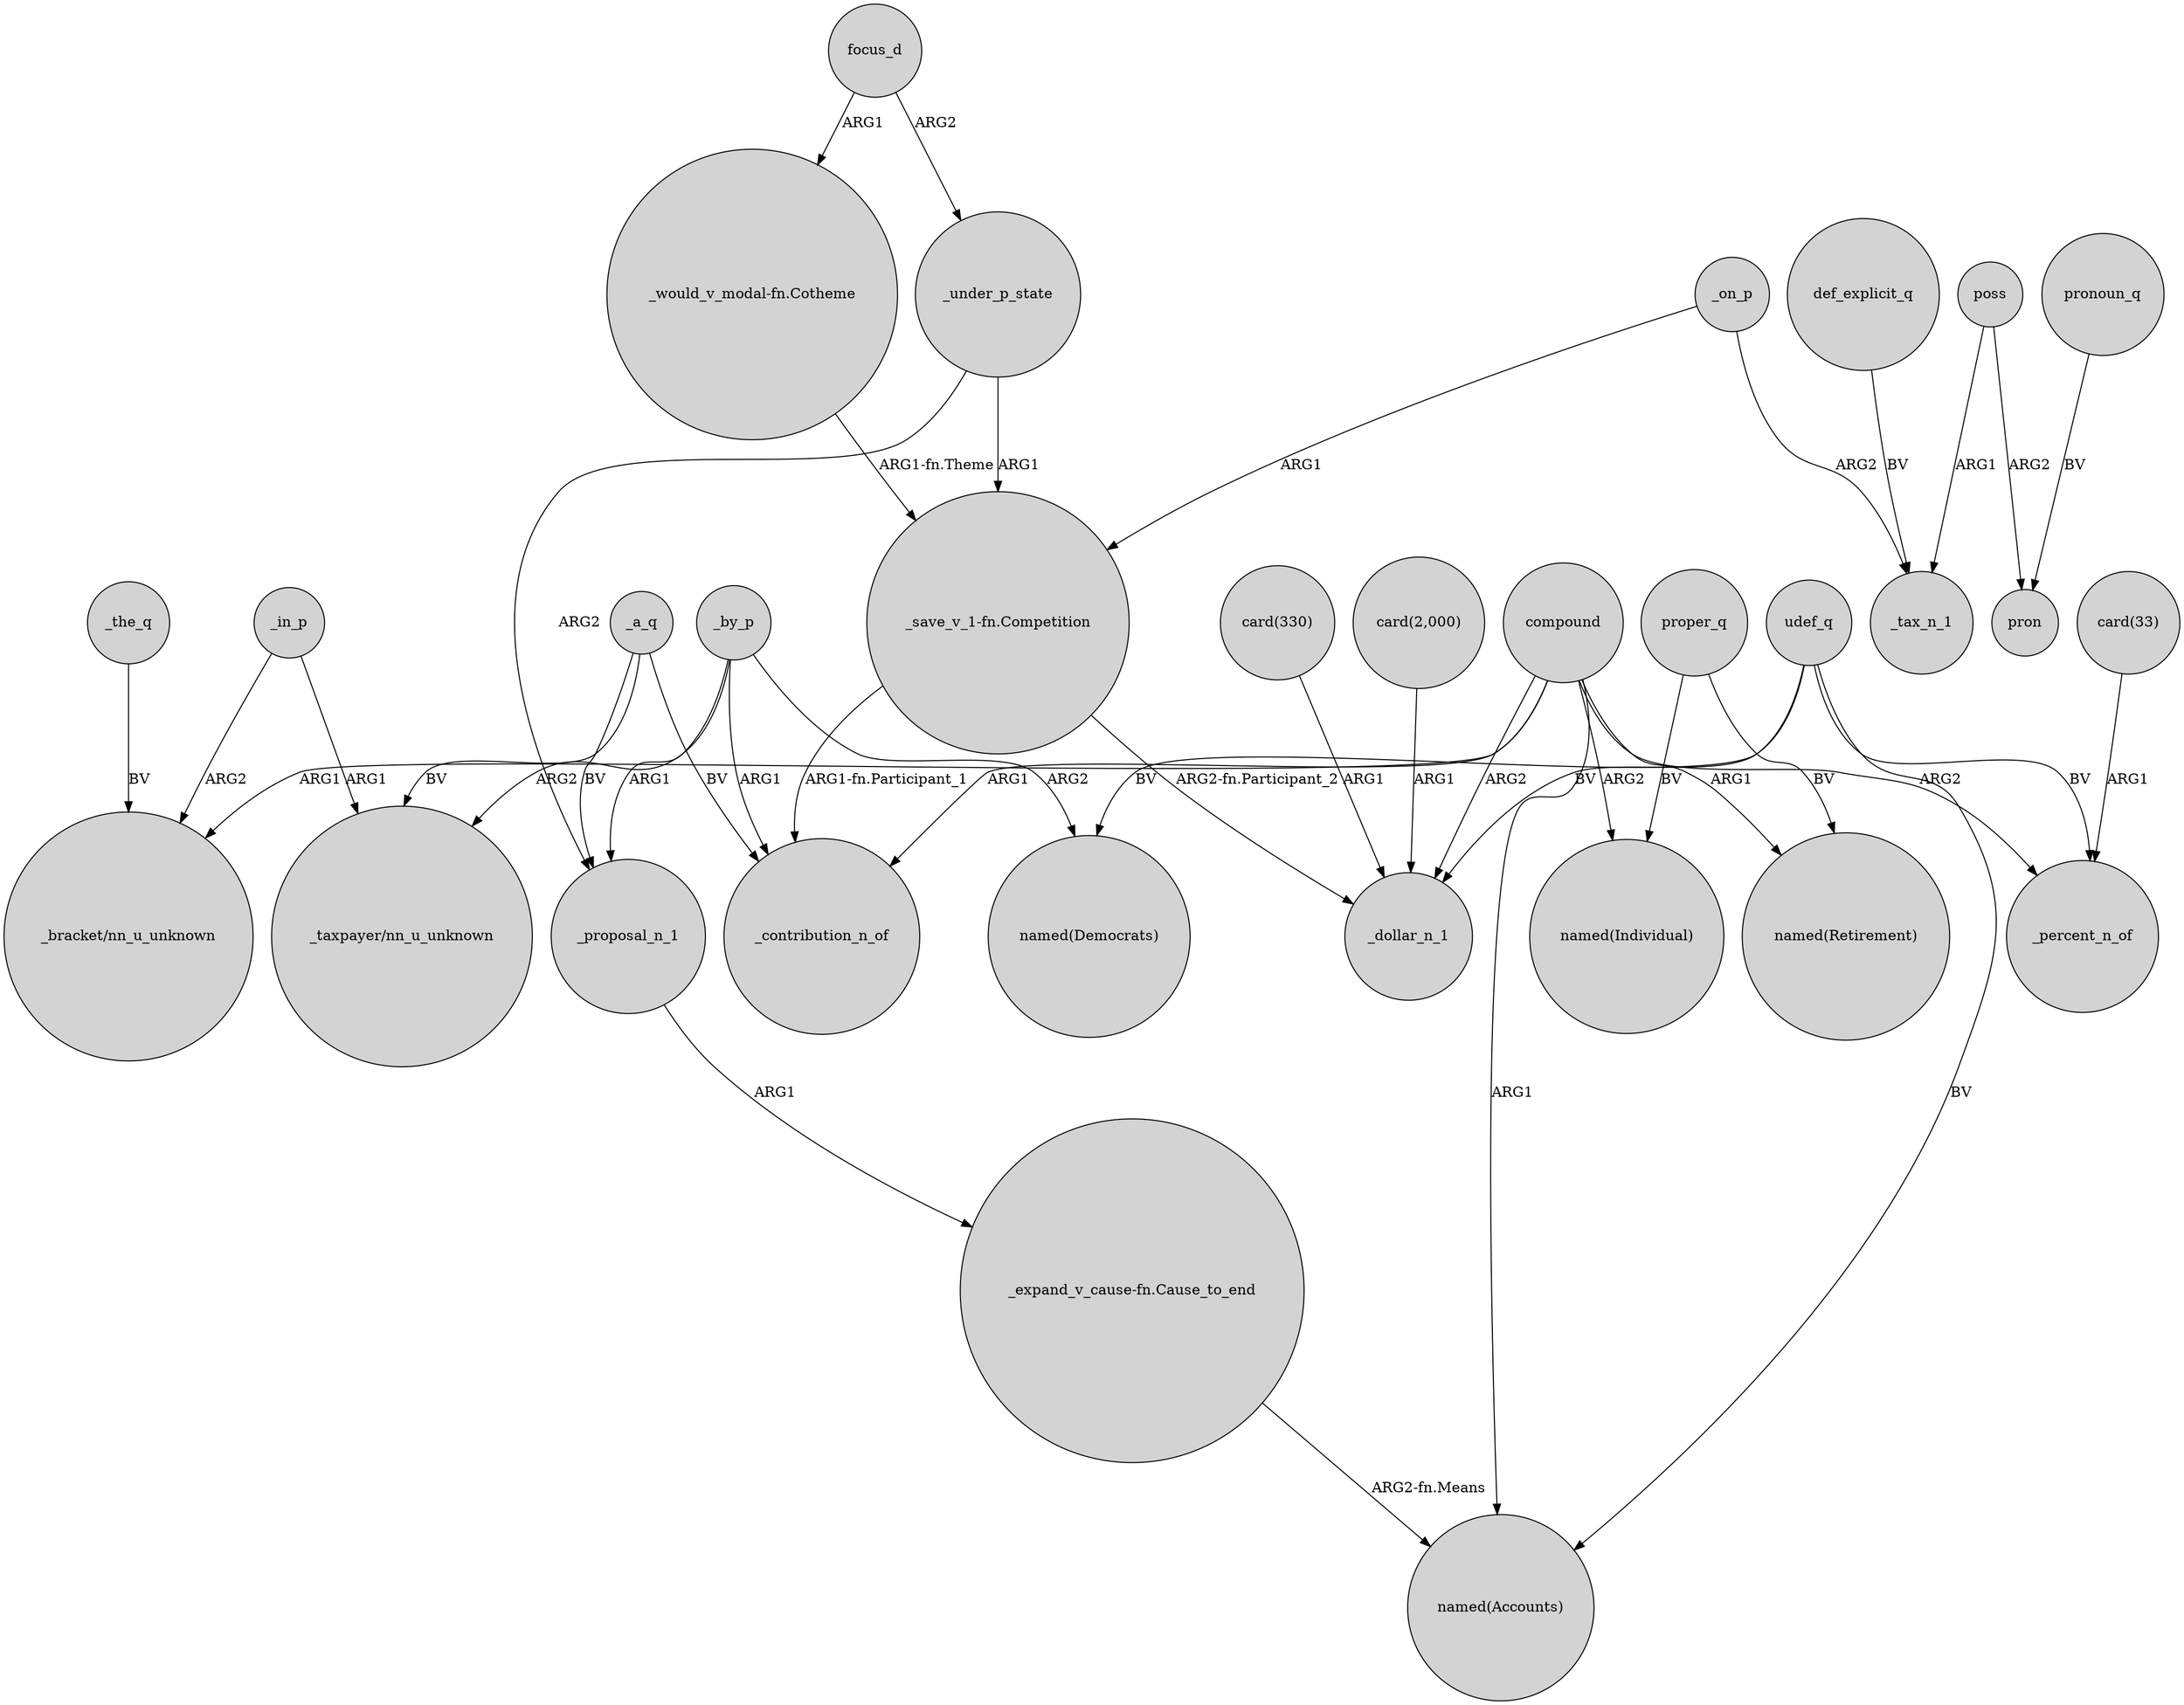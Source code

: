 digraph {
	node [shape=circle style=filled]
	_by_p -> "_taxpayer/nn_u_unknown" [label=ARG2]
	_in_p -> "_taxpayer/nn_u_unknown" [label=ARG1]
	"_save_v_1-fn.Competition" -> _dollar_n_1 [label="ARG2-fn.Participant_2"]
	"card(330)" -> _dollar_n_1 [label=ARG1]
	_under_p_state -> "_save_v_1-fn.Competition" [label=ARG1]
	compound -> "_bracket/nn_u_unknown" [label=ARG1]
	_a_q -> _proposal_n_1 [label=BV]
	"_expand_v_cause-fn.Cause_to_end" -> "named(Accounts)" [label="ARG2-fn.Means"]
	_the_q -> "_bracket/nn_u_unknown" [label=BV]
	compound -> _dollar_n_1 [label=ARG2]
	compound -> "named(Individual)" [label=ARG2]
	_a_q -> _contribution_n_of [label=BV]
	pronoun_q -> pron [label=BV]
	compound -> "named(Retirement)" [label=ARG1]
	poss -> pron [label=ARG2]
	poss -> _tax_n_1 [label=ARG1]
	_a_q -> "_taxpayer/nn_u_unknown" [label=BV]
	udef_q -> _percent_n_of [label=BV]
	compound -> _contribution_n_of [label=ARG1]
	_by_p -> _contribution_n_of [label=ARG1]
	compound -> _percent_n_of [label=ARG2]
	udef_q -> _dollar_n_1 [label=BV]
	compound -> "named(Accounts)" [label=ARG1]
	udef_q -> "named(Accounts)" [label=BV]
	_by_p -> "named(Democrats)" [label=ARG2]
	proper_q -> "named(Retirement)" [label=BV]
	_on_p -> _tax_n_1 [label=ARG2]
	def_explicit_q -> _tax_n_1 [label=BV]
	"card(33)" -> _percent_n_of [label=ARG1]
	focus_d -> _under_p_state [label=ARG2]
	"_save_v_1-fn.Competition" -> _contribution_n_of [label="ARG1-fn.Participant_1"]
	_proposal_n_1 -> "_expand_v_cause-fn.Cause_to_end" [label=ARG1]
	_under_p_state -> _proposal_n_1 [label=ARG2]
	udef_q -> "named(Democrats)" [label=BV]
	"card(2,000)" -> _dollar_n_1 [label=ARG1]
	_in_p -> "_bracket/nn_u_unknown" [label=ARG2]
	proper_q -> "named(Individual)" [label=BV]
	_on_p -> "_save_v_1-fn.Competition" [label=ARG1]
	_by_p -> _proposal_n_1 [label=ARG1]
	focus_d -> "_would_v_modal-fn.Cotheme" [label=ARG1]
	"_would_v_modal-fn.Cotheme" -> "_save_v_1-fn.Competition" [label="ARG1-fn.Theme"]
}
